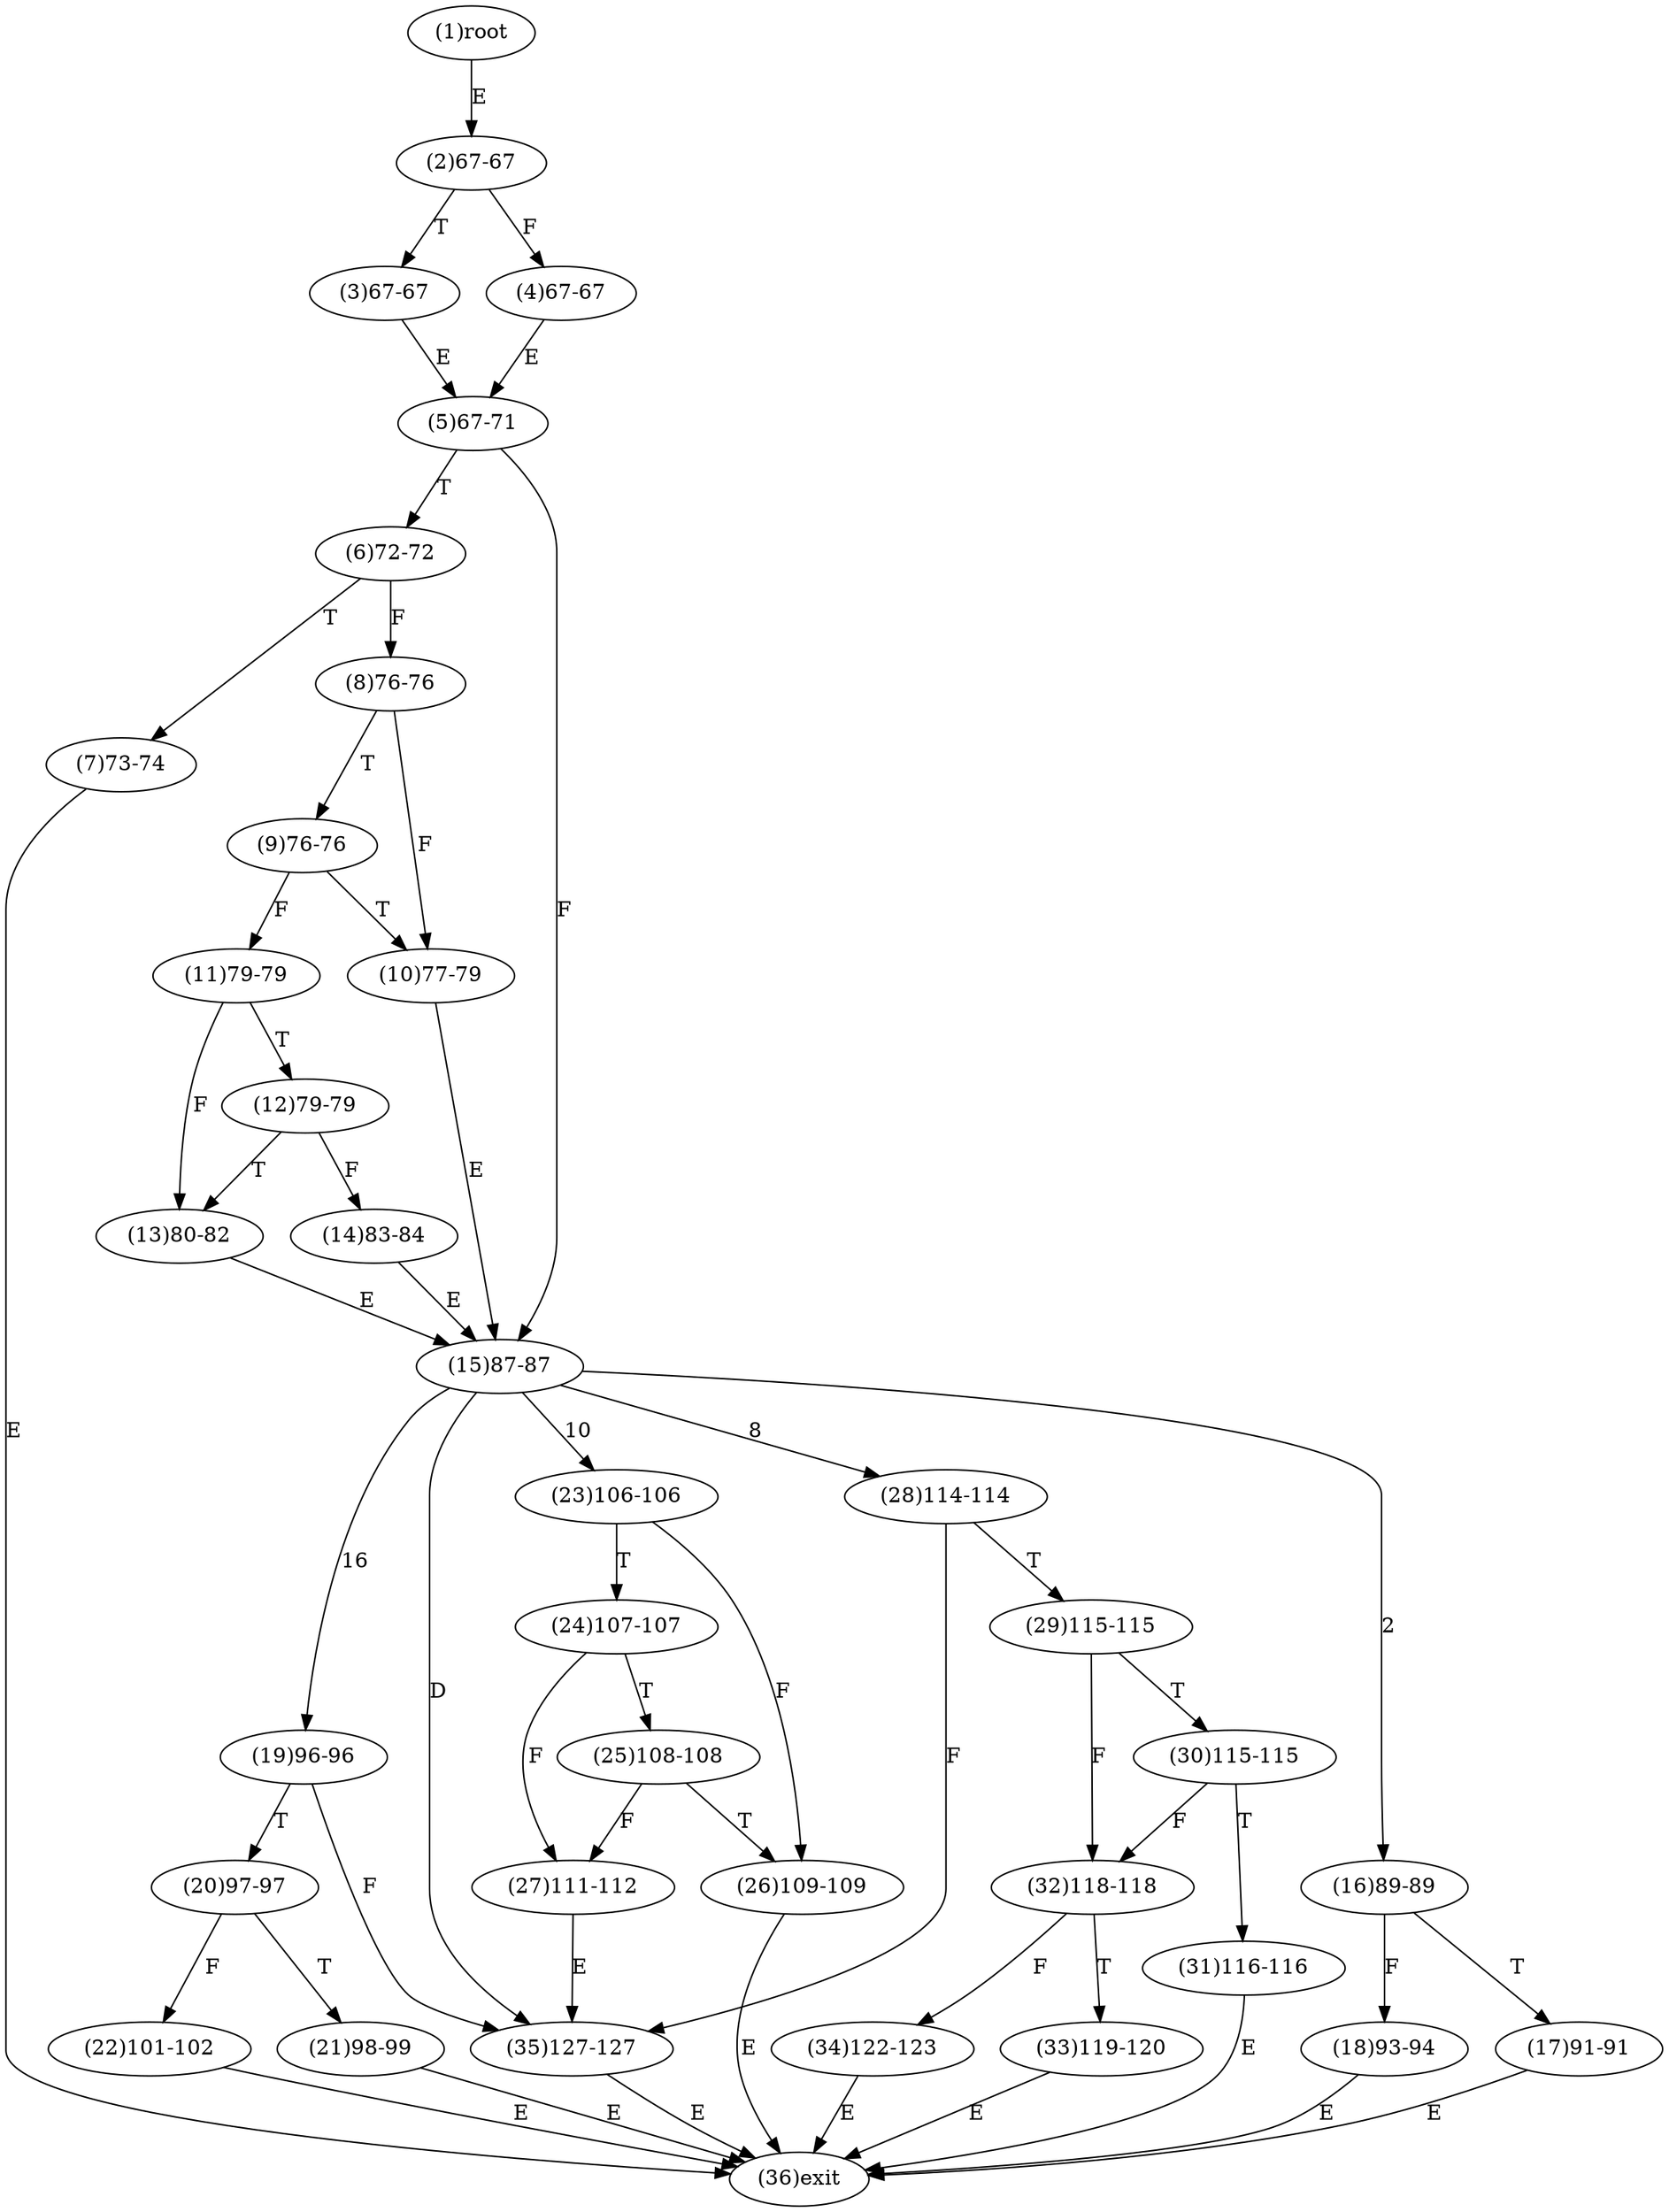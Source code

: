 digraph "" { 
1[ label="(1)root"];
2[ label="(2)67-67"];
3[ label="(3)67-67"];
4[ label="(4)67-67"];
5[ label="(5)67-71"];
6[ label="(6)72-72"];
7[ label="(7)73-74"];
8[ label="(8)76-76"];
9[ label="(9)76-76"];
10[ label="(10)77-79"];
11[ label="(11)79-79"];
12[ label="(12)79-79"];
13[ label="(13)80-82"];
14[ label="(14)83-84"];
15[ label="(15)87-87"];
17[ label="(17)91-91"];
16[ label="(16)89-89"];
19[ label="(19)96-96"];
18[ label="(18)93-94"];
21[ label="(21)98-99"];
20[ label="(20)97-97"];
23[ label="(23)106-106"];
22[ label="(22)101-102"];
25[ label="(25)108-108"];
24[ label="(24)107-107"];
27[ label="(27)111-112"];
26[ label="(26)109-109"];
29[ label="(29)115-115"];
28[ label="(28)114-114"];
31[ label="(31)116-116"];
30[ label="(30)115-115"];
34[ label="(34)122-123"];
35[ label="(35)127-127"];
32[ label="(32)118-118"];
33[ label="(33)119-120"];
36[ label="(36)exit"];
1->2[ label="E"];
2->4[ label="F"];
2->3[ label="T"];
3->5[ label="E"];
4->5[ label="E"];
5->15[ label="F"];
5->6[ label="T"];
6->8[ label="F"];
6->7[ label="T"];
7->36[ label="E"];
8->10[ label="F"];
8->9[ label="T"];
9->11[ label="F"];
9->10[ label="T"];
10->15[ label="E"];
11->13[ label="F"];
11->12[ label="T"];
12->14[ label="F"];
12->13[ label="T"];
13->15[ label="E"];
14->15[ label="E"];
15->16[ label="2"];
15->28[ label="8"];
15->23[ label="10"];
15->19[ label="16"];
15->35[ label="D"];
16->18[ label="F"];
16->17[ label="T"];
17->36[ label="E"];
18->36[ label="E"];
19->35[ label="F"];
19->20[ label="T"];
20->22[ label="F"];
20->21[ label="T"];
21->36[ label="E"];
22->36[ label="E"];
23->26[ label="F"];
23->24[ label="T"];
24->27[ label="F"];
24->25[ label="T"];
25->27[ label="F"];
25->26[ label="T"];
26->36[ label="E"];
27->35[ label="E"];
28->35[ label="F"];
28->29[ label="T"];
29->32[ label="F"];
29->30[ label="T"];
30->32[ label="F"];
30->31[ label="T"];
31->36[ label="E"];
32->34[ label="F"];
32->33[ label="T"];
33->36[ label="E"];
34->36[ label="E"];
35->36[ label="E"];
}